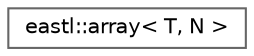 digraph "类继承关系图"
{
 // LATEX_PDF_SIZE
  bgcolor="transparent";
  edge [fontname=Helvetica,fontsize=10,labelfontname=Helvetica,labelfontsize=10];
  node [fontname=Helvetica,fontsize=10,shape=box,height=0.2,width=0.4];
  rankdir="LR";
  Node0 [id="Node000000",label="eastl::array\< T, N \>",height=0.2,width=0.4,color="grey40", fillcolor="white", style="filled",URL="$structeastl_1_1array.html",tooltip=" "];
}
